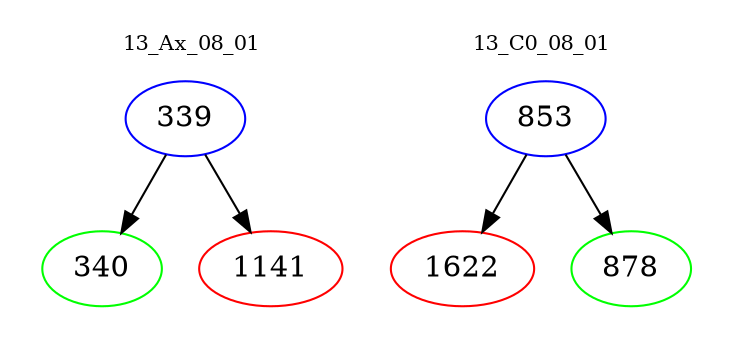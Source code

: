 digraph{
subgraph cluster_0 {
color = white
label = "13_Ax_08_01";
fontsize=10;
T0_339 [label="339", color="blue"]
T0_339 -> T0_340 [color="black"]
T0_340 [label="340", color="green"]
T0_339 -> T0_1141 [color="black"]
T0_1141 [label="1141", color="red"]
}
subgraph cluster_1 {
color = white
label = "13_C0_08_01";
fontsize=10;
T1_853 [label="853", color="blue"]
T1_853 -> T1_1622 [color="black"]
T1_1622 [label="1622", color="red"]
T1_853 -> T1_878 [color="black"]
T1_878 [label="878", color="green"]
}
}

